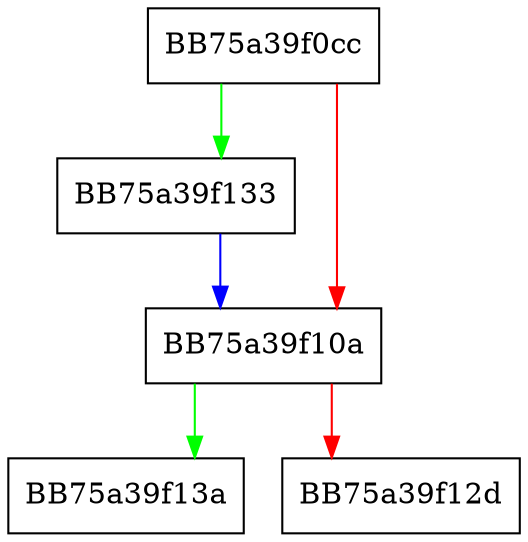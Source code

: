 digraph ResetFindData {
  node [shape="box"];
  graph [splines=ortho];
  BB75a39f0cc -> BB75a39f133 [color="green"];
  BB75a39f0cc -> BB75a39f10a [color="red"];
  BB75a39f10a -> BB75a39f13a [color="green"];
  BB75a39f10a -> BB75a39f12d [color="red"];
  BB75a39f133 -> BB75a39f10a [color="blue"];
}